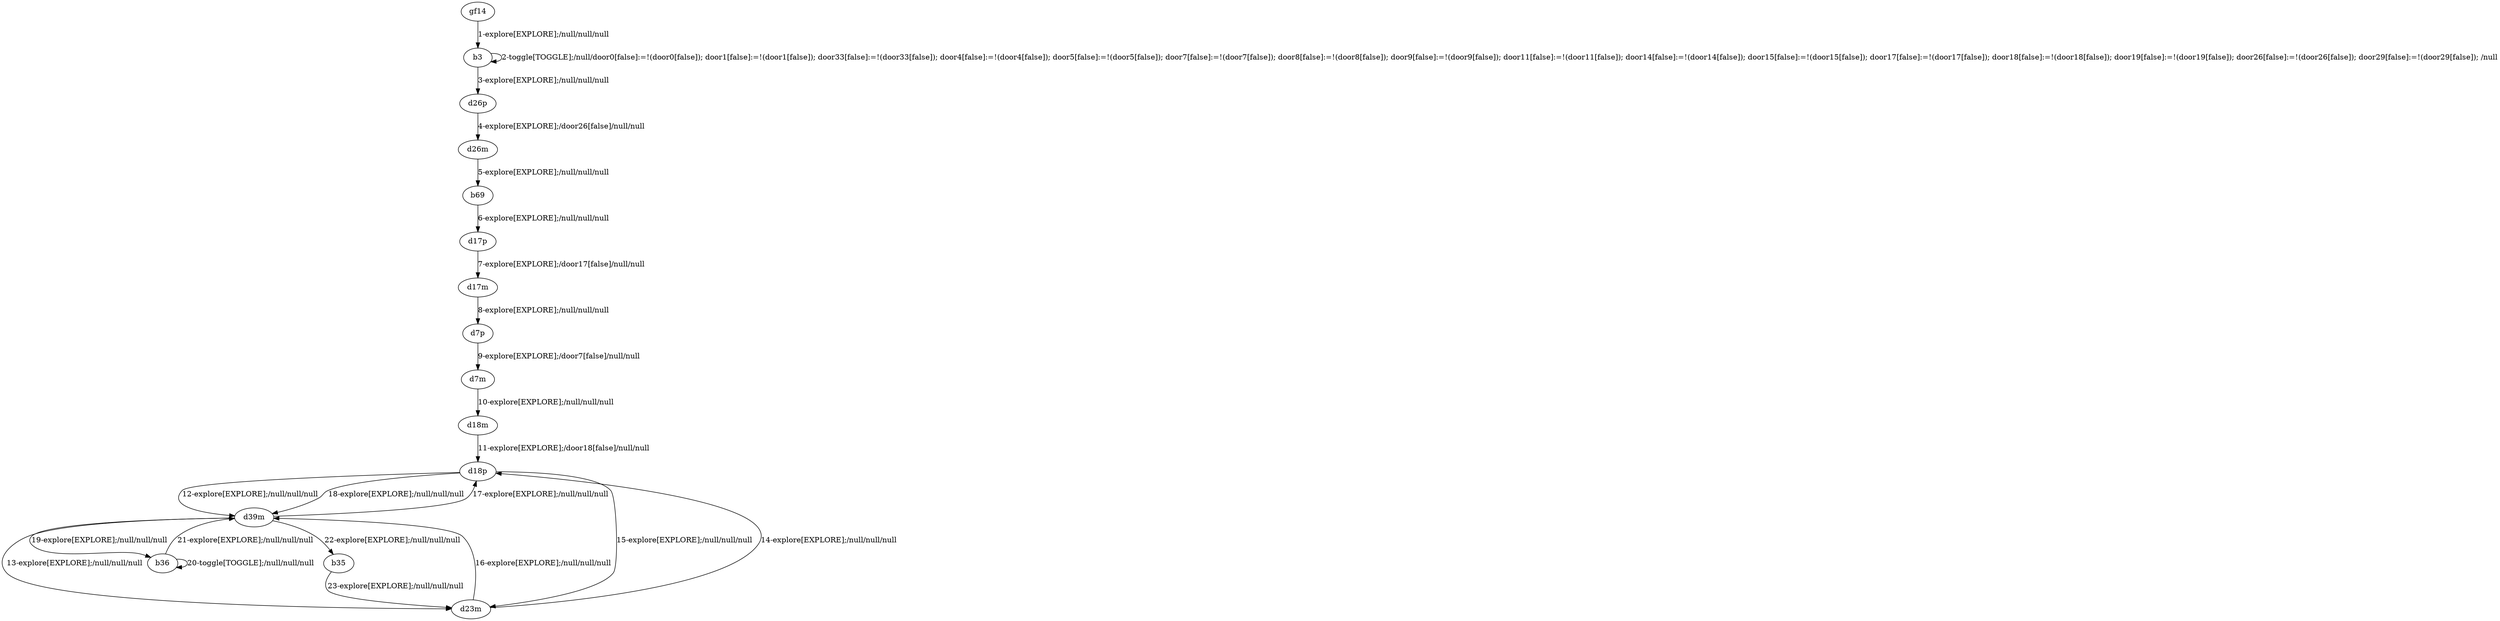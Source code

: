 # Total number of goals covered by this test: 1
# b36 --> b36

digraph g {
"gf14" -> "b3" [label = "1-explore[EXPLORE];/null/null/null"];
"b3" -> "b3" [label = "2-toggle[TOGGLE];/null/door0[false]:=!(door0[false]); door1[false]:=!(door1[false]); door33[false]:=!(door33[false]); door4[false]:=!(door4[false]); door5[false]:=!(door5[false]); door7[false]:=!(door7[false]); door8[false]:=!(door8[false]); door9[false]:=!(door9[false]); door11[false]:=!(door11[false]); door14[false]:=!(door14[false]); door15[false]:=!(door15[false]); door17[false]:=!(door17[false]); door18[false]:=!(door18[false]); door19[false]:=!(door19[false]); door26[false]:=!(door26[false]); door29[false]:=!(door29[false]); /null"];
"b3" -> "d26p" [label = "3-explore[EXPLORE];/null/null/null"];
"d26p" -> "d26m" [label = "4-explore[EXPLORE];/door26[false]/null/null"];
"d26m" -> "b69" [label = "5-explore[EXPLORE];/null/null/null"];
"b69" -> "d17p" [label = "6-explore[EXPLORE];/null/null/null"];
"d17p" -> "d17m" [label = "7-explore[EXPLORE];/door17[false]/null/null"];
"d17m" -> "d7p" [label = "8-explore[EXPLORE];/null/null/null"];
"d7p" -> "d7m" [label = "9-explore[EXPLORE];/door7[false]/null/null"];
"d7m" -> "d18m" [label = "10-explore[EXPLORE];/null/null/null"];
"d18m" -> "d18p" [label = "11-explore[EXPLORE];/door18[false]/null/null"];
"d18p" -> "d39m" [label = "12-explore[EXPLORE];/null/null/null"];
"d39m" -> "d23m" [label = "13-explore[EXPLORE];/null/null/null"];
"d23m" -> "d18p" [label = "14-explore[EXPLORE];/null/null/null"];
"d18p" -> "d23m" [label = "15-explore[EXPLORE];/null/null/null"];
"d23m" -> "d39m" [label = "16-explore[EXPLORE];/null/null/null"];
"d39m" -> "d18p" [label = "17-explore[EXPLORE];/null/null/null"];
"d18p" -> "d39m" [label = "18-explore[EXPLORE];/null/null/null"];
"d39m" -> "b36" [label = "19-explore[EXPLORE];/null/null/null"];
"b36" -> "b36" [label = "20-toggle[TOGGLE];/null/null/null"];
"b36" -> "d39m" [label = "21-explore[EXPLORE];/null/null/null"];
"d39m" -> "b35" [label = "22-explore[EXPLORE];/null/null/null"];
"b35" -> "d23m" [label = "23-explore[EXPLORE];/null/null/null"];
}